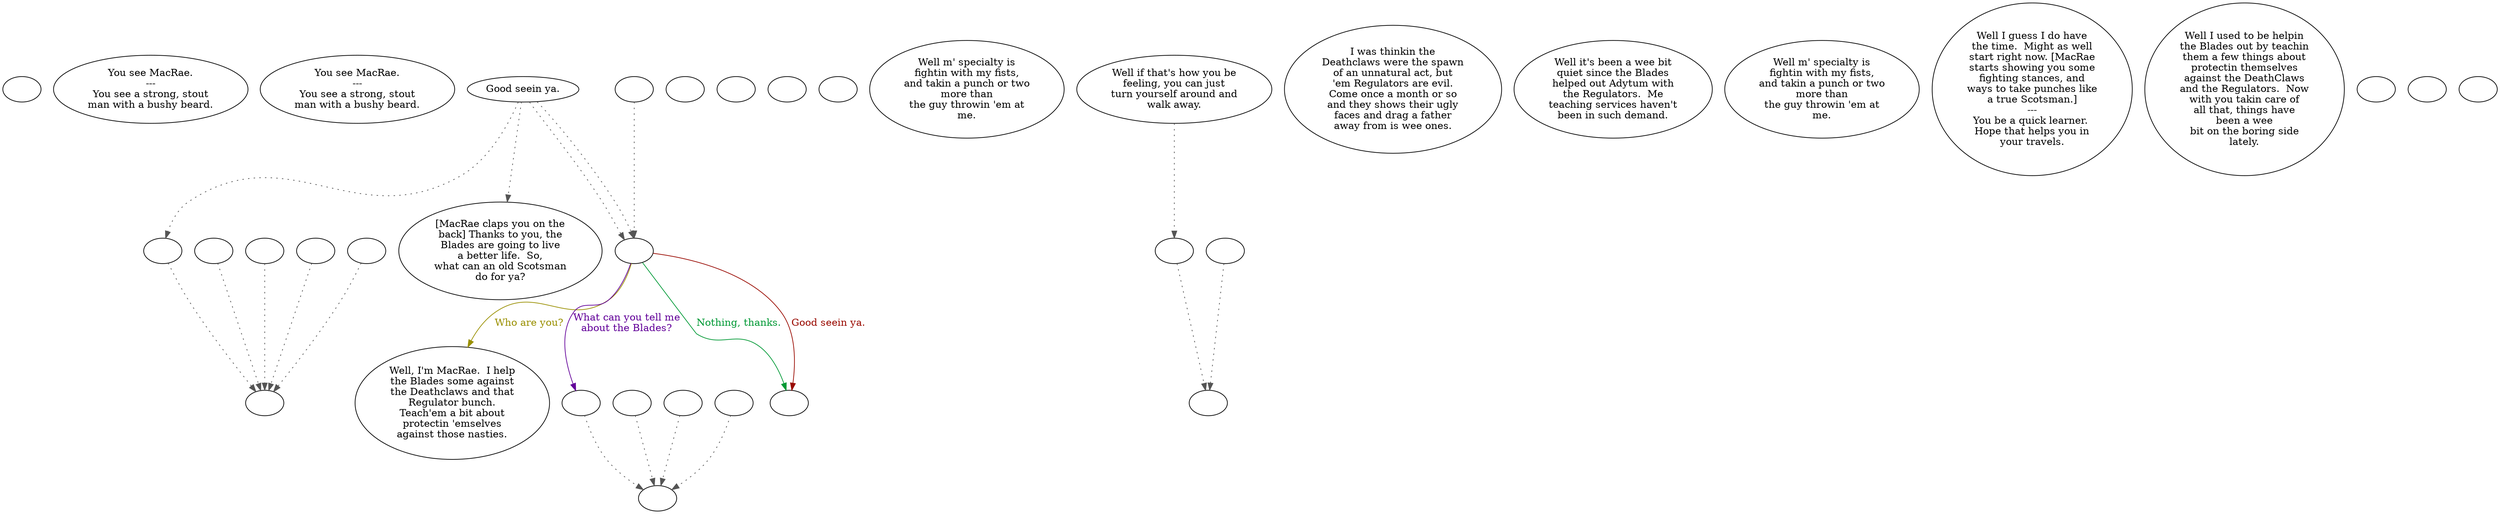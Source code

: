 digraph MACRAE {
  "Start" [style=filled       fillcolor="#FFFFFF"       color="#000000"]
  "Start" [label=""]
  "look_at_p_proc" [style=filled       fillcolor="#FFFFFF"       color="#000000"]
  "look_at_p_proc" [label="You see MacRae.\n---\nYou see a strong, stout\nman with a bushy beard."]
  "description_p_proc" [style=filled       fillcolor="#FFFFFF"       color="#000000"]
  "description_p_proc" [label="You see MacRae.\n---\nYou see a strong, stout\nman with a bushy beard."]
  "talk_p_proc" [style=filled       fillcolor="#FFFFFF"       color="#000000"]
  "talk_p_proc" -> "get_reaction" [style=dotted color="#555555"]
  "talk_p_proc" -> "MacRae12" [style=dotted color="#555555"]
  "talk_p_proc" -> "MacRae02" [style=dotted color="#555555"]
  "talk_p_proc" -> "MacRae02" [style=dotted color="#555555"]
  "talk_p_proc" [label="Good seein ya."]
  "damage_p_proc" [style=filled       fillcolor="#FFFFFF"       color="#000000"]
  "damage_p_proc" [label=""]
  "destroy_p_proc" [style=filled       fillcolor="#FFFFFF"       color="#000000"]
  "destroy_p_proc" [label=""]
  "critter_p_proc" [style=filled       fillcolor="#FFFFFF"       color="#000000"]
  "critter_p_proc" [label=""]
  "pickup_p_proc" [style=filled       fillcolor="#FFFFFF"       color="#000000"]
  "pickup_p_proc" [label=""]
  "MacRae01" [style=filled       fillcolor="#FFFFFF"       color="#000000"]
  "MacRae01" -> "MacRae02" [style=dotted color="#555555"]
  "MacRae01" [label=""]
  "MacRae02" [style=filled       fillcolor="#FFFFFF"       color="#000000"]
  "MacRae02" [label=""]
  "MacRae02" -> "MacRae03" [label="Who are you?" color="#998F00" fontcolor="#998F00"]
  "MacRae02" -> "MacRae11" [label="What can you tell me\nabout the Blades?" color="#620099" fontcolor="#620099"]
  "MacRae02" -> "MacRaeEnd" [label="Nothing, thanks." color="#009935" fontcolor="#009935"]
  "MacRae02" -> "MacRaeEnd" [label="Good seein ya." color="#990900" fontcolor="#990900"]
  "MacRae03" [style=filled       fillcolor="#FFFFFF"       color="#000000"]
  "MacRae03" [label="Well, I'm MacRae.  I help\nthe Blades some against\nthe Deathclaws and that\nRegulator bunch.\nTeach'em a bit about\nprotectin 'emselves\nagainst those nasties."]
  "MacRae04" [style=filled       fillcolor="#FFFFFF"       color="#000000"]
  "MacRae04" [label="Well m' specialty is\nfightin with my fists,\nand takin a punch or two\nmore than\nthe guy throwin 'em at\nme."]
  "MacRae05" [style=filled       fillcolor="#FFFFFF"       color="#000000"]
  "MacRae05" -> "DownReactLevel" [style=dotted color="#555555"]
  "MacRae05" [label="Well if that's how you be\nfeeling, you can just\nturn yourself around and\nwalk away."]
  "MacRae06" [style=filled       fillcolor="#FFFFFF"       color="#000000"]
  "MacRae06" -> "MacRae07" [style=dotted color="#555555"]
  "MacRae06" [label=""]
  "MacRae07" [style=filled       fillcolor="#FFFFFF"       color="#000000"]
  "MacRae07" [label=""]
  "MacRae08" [style=filled       fillcolor="#FFFFFF"       color="#000000"]
  "MacRae08" -> "MacRae07" [style=dotted color="#555555"]
  "MacRae08" [label=""]
  "MacRae09" [style=filled       fillcolor="#FFFFFF"       color="#000000"]
  "MacRae09" [label="I was thinkin the\nDeathclaws were the spawn\nof an unnatural act, but\n'em Regulators are evil.\nCome once a month or so\nand they shows their ugly\nfaces and drag a father\naway from is wee ones."]
  "MacRae10" [style=filled       fillcolor="#FFFFFF"       color="#000000"]
  "MacRae10" -> "MacRae07" [style=dotted color="#555555"]
  "MacRae10" [label=""]
  "MacRae11" [style=filled       fillcolor="#FFFFFF"       color="#000000"]
  "MacRae11" -> "MacRae07" [style=dotted color="#555555"]
  "MacRae11" [label=""]
  "MacRae12" [style=filled       fillcolor="#FFFFFF"       color="#000000"]
  "MacRae12" [label="[MacRae claps you on the\nback] Thanks to you, the\nBlades are going to live\na better life.  So,\nwhat can an old Scotsman\ndo for ya?"]
  "MacRae13" [style=filled       fillcolor="#FFFFFF"       color="#000000"]
  "MacRae13" [label="Well it's been a wee bit\nquiet since the Blades\nhelped out Adytum with\nthe Regulators.  Me\nteaching services haven't\nbeen in such demand."]
  "MacRae14" [style=filled       fillcolor="#FFFFFF"       color="#000000"]
  "MacRae14" [label="Well m' specialty is\nfightin with my fists,\nand takin a punch or two\nmore than\nthe guy throwin 'em at\nme."]
  "MacRae15" [style=filled       fillcolor="#FFFFFF"       color="#000000"]
  "MacRae15" [label="Well I guess I do have\nthe time.  Might as well\nstart right now. [MacRae\nstarts showing you some\nfighting stances, and\nways to take punches like\na true Scotsman.]\n---\nYou be a quick learner. \nHope that helps you in\nyour travels."]
  "MacRae16" [style=filled       fillcolor="#FFFFFF"       color="#000000"]
  "MacRae16" [label="Well I used to be helpin\nthe Blades out by teachin\nthem a few things about\nprotectin themselves\nagainst the DeathClaws\nand the Regulators.  Now\nwith you takin care of\nall that, things have\nbeen a wee\nbit on the boring side\nlately."]
  "MacRaeEnd" [style=filled       fillcolor="#FFFFFF"       color="#000000"]
  "MacRaeEnd" [label=""]
  "get_reaction" [style=filled       fillcolor="#FFFFFF"       color="#000000"]
  "get_reaction" -> "ReactToLevel" [style=dotted color="#555555"]
  "get_reaction" [label=""]
  "ReactToLevel" [style=filled       fillcolor="#FFFFFF"       color="#000000"]
  "ReactToLevel" [label=""]
  "LevelToReact" [style=filled       fillcolor="#FFFFFF"       color="#000000"]
  "LevelToReact" [label=""]
  "UpReact" [style=filled       fillcolor="#FFFFFF"       color="#000000"]
  "UpReact" -> "ReactToLevel" [style=dotted color="#555555"]
  "UpReact" [label=""]
  "DownReact" [style=filled       fillcolor="#FFFFFF"       color="#000000"]
  "DownReact" -> "ReactToLevel" [style=dotted color="#555555"]
  "DownReact" [label=""]
  "BottomReact" [style=filled       fillcolor="#FFFFFF"       color="#000000"]
  "BottomReact" [label=""]
  "TopReact" [style=filled       fillcolor="#FFFFFF"       color="#000000"]
  "TopReact" [label=""]
  "BigUpReact" [style=filled       fillcolor="#FFFFFF"       color="#000000"]
  "BigUpReact" -> "ReactToLevel" [style=dotted color="#555555"]
  "BigUpReact" [label=""]
  "BigDownReact" [style=filled       fillcolor="#FFFFFF"       color="#000000"]
  "BigDownReact" -> "ReactToLevel" [style=dotted color="#555555"]
  "BigDownReact" [label=""]
  "UpReactLevel" [style=filled       fillcolor="#FFFFFF"       color="#000000"]
  "UpReactLevel" -> "LevelToReact" [style=dotted color="#555555"]
  "UpReactLevel" [label=""]
  "DownReactLevel" [style=filled       fillcolor="#FFFFFF"       color="#000000"]
  "DownReactLevel" -> "LevelToReact" [style=dotted color="#555555"]
  "DownReactLevel" [label=""]
  "Goodbyes" [style=filled       fillcolor="#FFFFFF"       color="#000000"]
  "Goodbyes" [label=""]
}